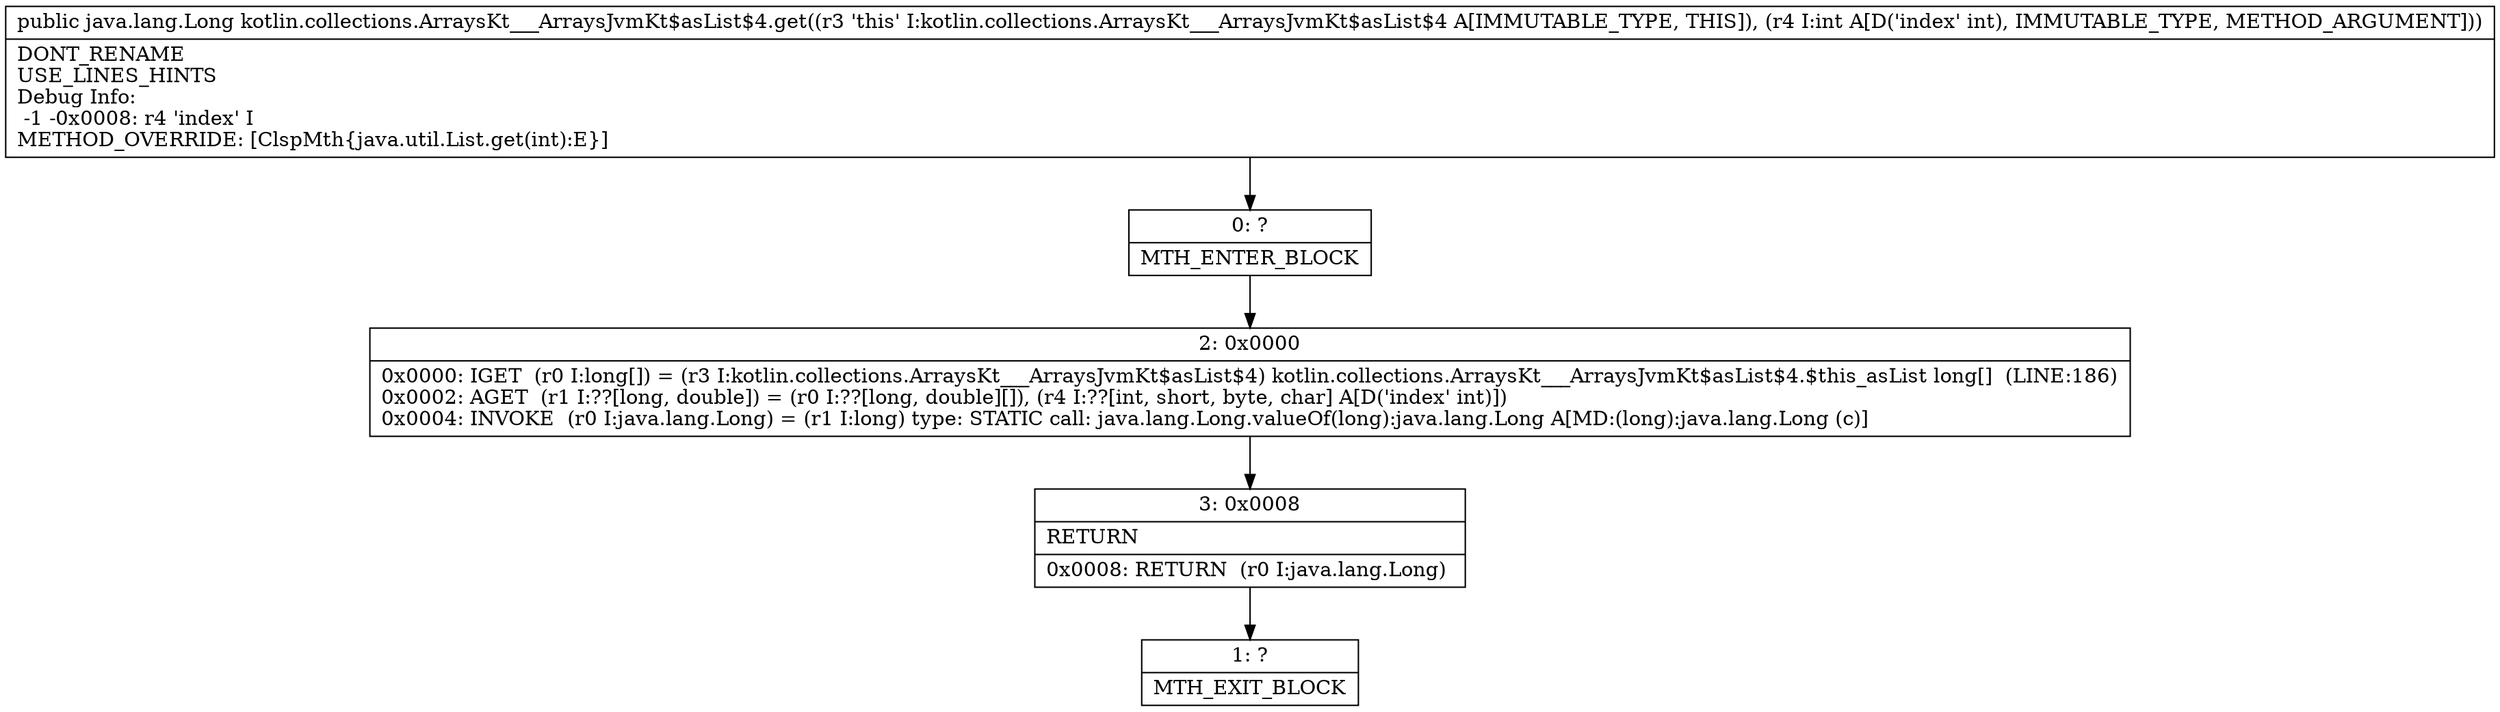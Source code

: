 digraph "CFG forkotlin.collections.ArraysKt___ArraysJvmKt$asList$4.get(I)Ljava\/lang\/Long;" {
Node_0 [shape=record,label="{0\:\ ?|MTH_ENTER_BLOCK\l}"];
Node_2 [shape=record,label="{2\:\ 0x0000|0x0000: IGET  (r0 I:long[]) = (r3 I:kotlin.collections.ArraysKt___ArraysJvmKt$asList$4) kotlin.collections.ArraysKt___ArraysJvmKt$asList$4.$this_asList long[]  (LINE:186)\l0x0002: AGET  (r1 I:??[long, double]) = (r0 I:??[long, double][]), (r4 I:??[int, short, byte, char] A[D('index' int)]) \l0x0004: INVOKE  (r0 I:java.lang.Long) = (r1 I:long) type: STATIC call: java.lang.Long.valueOf(long):java.lang.Long A[MD:(long):java.lang.Long (c)]\l}"];
Node_3 [shape=record,label="{3\:\ 0x0008|RETURN\l|0x0008: RETURN  (r0 I:java.lang.Long) \l}"];
Node_1 [shape=record,label="{1\:\ ?|MTH_EXIT_BLOCK\l}"];
MethodNode[shape=record,label="{public java.lang.Long kotlin.collections.ArraysKt___ArraysJvmKt$asList$4.get((r3 'this' I:kotlin.collections.ArraysKt___ArraysJvmKt$asList$4 A[IMMUTABLE_TYPE, THIS]), (r4 I:int A[D('index' int), IMMUTABLE_TYPE, METHOD_ARGUMENT]))  | DONT_RENAME\lUSE_LINES_HINTS\lDebug Info:\l  \-1 \-0x0008: r4 'index' I\lMETHOD_OVERRIDE: [ClspMth\{java.util.List.get(int):E\}]\l}"];
MethodNode -> Node_0;Node_0 -> Node_2;
Node_2 -> Node_3;
Node_3 -> Node_1;
}

